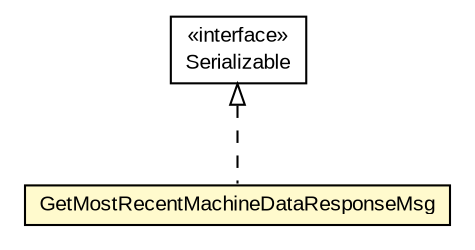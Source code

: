 #!/usr/local/bin/dot
#
# Class diagram 
# Generated by UMLGraph version R5_6-24-gf6e263 (http://www.umlgraph.org/)
#

digraph G {
	edge [fontname="arial",fontsize=10,labelfontname="arial",labelfontsize=10];
	node [fontname="arial",fontsize=10,shape=plaintext];
	nodesep=0.25;
	ranksep=0.5;
	// org.miloss.fgsms.services.interfaces.dataaccessservice.GetMostRecentMachineDataResponseMsg
	c544861 [label=<<table title="org.miloss.fgsms.services.interfaces.dataaccessservice.GetMostRecentMachineDataResponseMsg" border="0" cellborder="1" cellspacing="0" cellpadding="2" port="p" bgcolor="lemonChiffon" href="./GetMostRecentMachineDataResponseMsg.html">
		<tr><td><table border="0" cellspacing="0" cellpadding="1">
<tr><td align="center" balign="center"> GetMostRecentMachineDataResponseMsg </td></tr>
		</table></td></tr>
		</table>>, URL="./GetMostRecentMachineDataResponseMsg.html", fontname="arial", fontcolor="black", fontsize=10.0];
	//org.miloss.fgsms.services.interfaces.dataaccessservice.GetMostRecentMachineDataResponseMsg implements java.io.Serializable
	c545734:p -> c544861:p [dir=back,arrowtail=empty,style=dashed];
	// java.io.Serializable
	c545734 [label=<<table title="java.io.Serializable" border="0" cellborder="1" cellspacing="0" cellpadding="2" port="p" href="http://java.sun.com/j2se/1.4.2/docs/api/java/io/Serializable.html">
		<tr><td><table border="0" cellspacing="0" cellpadding="1">
<tr><td align="center" balign="center"> &#171;interface&#187; </td></tr>
<tr><td align="center" balign="center"> Serializable </td></tr>
		</table></td></tr>
		</table>>, URL="http://java.sun.com/j2se/1.4.2/docs/api/java/io/Serializable.html", fontname="arial", fontcolor="black", fontsize=10.0];
}

